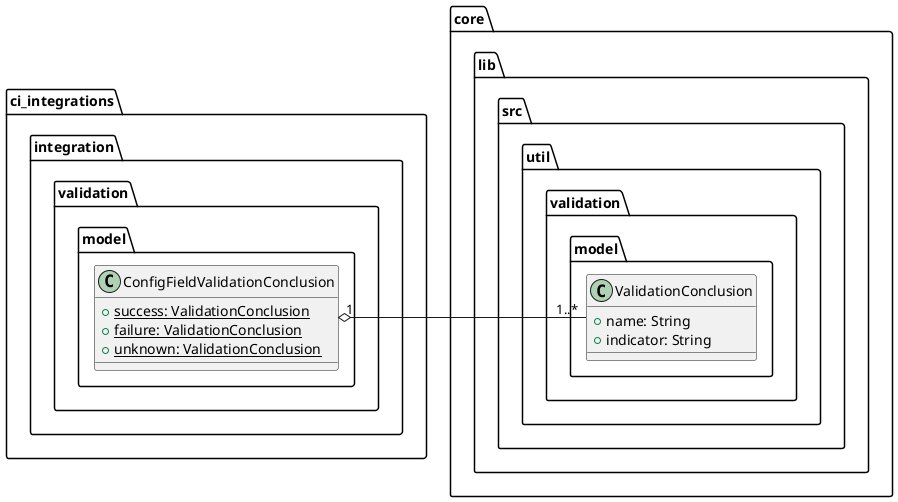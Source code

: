 @startuml ci_integrations_validator_class_diagram

package core.lib.src.util.validation.model {
    class ValidationConclusion {
        + name: String
        + indicator: String
    }
}

package ci_integrations.integration.validation.model {
    class ConfigFieldValidationConclusion {
        + {static} success: ValidationConclusion
        + {static} failure: ValidationConclusion
        + {static} unknown: ValidationConclusion
    }
}

ValidationConclusion "1..*" -left-o "1" ConfigFieldValidationConclusion

@enduml
